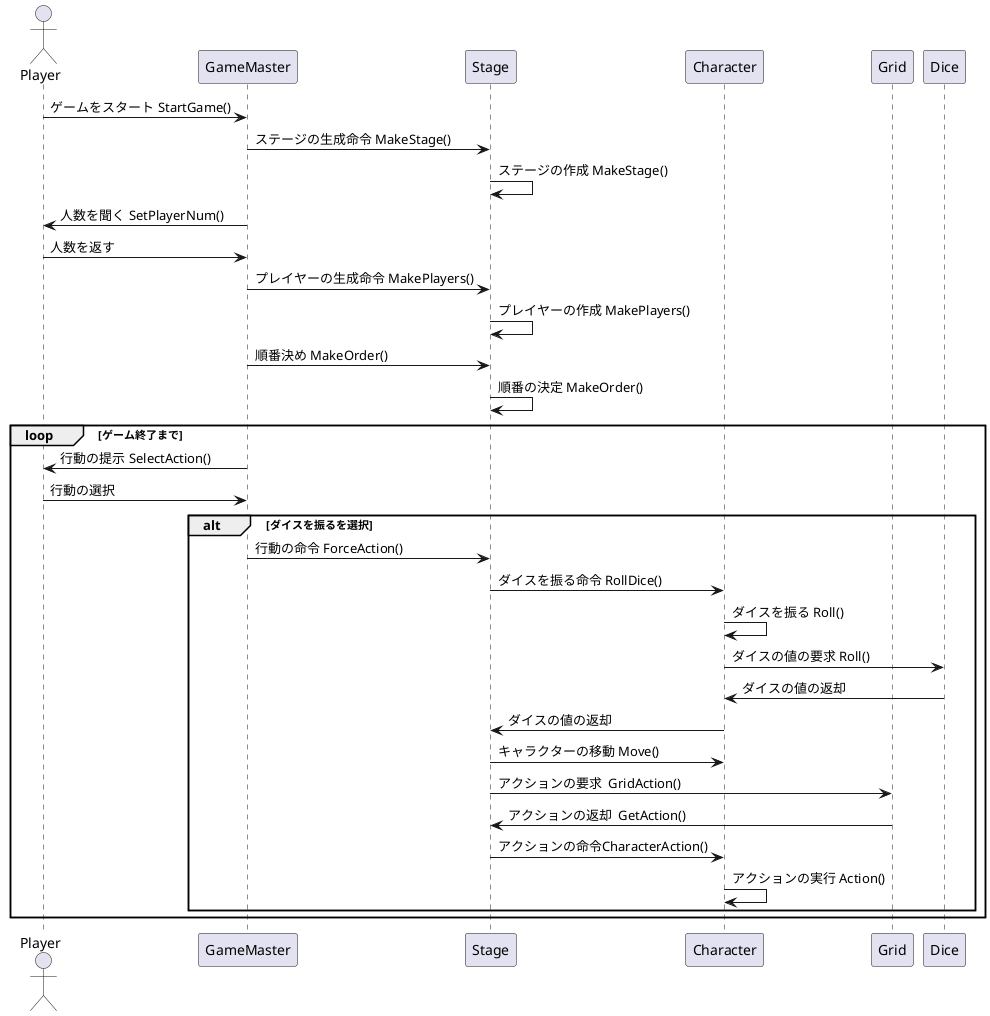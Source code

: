 ﻿@startuml
actor Player
participant GameMaster
participant Stage
participant Character
participant Grid
participant Dice

Player -> GameMaster : ゲームをスタート StartGame()
GameMaster -> Stage : ステージの生成命令 MakeStage()
Stage -> Stage : ステージの作成 MakeStage()
GameMaster -> Player : 人数を聞く SetPlayerNum()
Player -> GameMaster : 人数を返す
GameMaster -> Stage : プレイヤーの生成命令 MakePlayers()
Stage -> Stage : プレイヤーの作成 MakePlayers()
GameMaster -> Stage : 順番決め MakeOrder()
Stage -> Stage : 順番の決定 MakeOrder()
loop ゲーム終了まで
    GameMaster -> Player : 行動の提示 SelectAction()
    Player -> GameMaster : 行動の選択
    alt ダイスを振るを選択
        GameMaster -> Stage : 行動の命令 ForceAction() 
        Stage -> Character : ダイスを振る命令 RollDice()
        Character -> Character : ダイスを振る Roll()
        Character -> Dice : ダイスの値の要求 Roll()
        Dice -> Character : ダイスの値の返却
        Character -> Stage : ダイスの値の返却
        Stage -> Character : キャラクターの移動 Move()
        Stage -> Grid : アクションの要求  GridAction()
        Grid -> Stage : アクションの返却  GetAction()
        Stage -> Character : アクションの命令CharacterAction()
        Character -> Character : アクションの実行 Action()
    end
end





@enduml